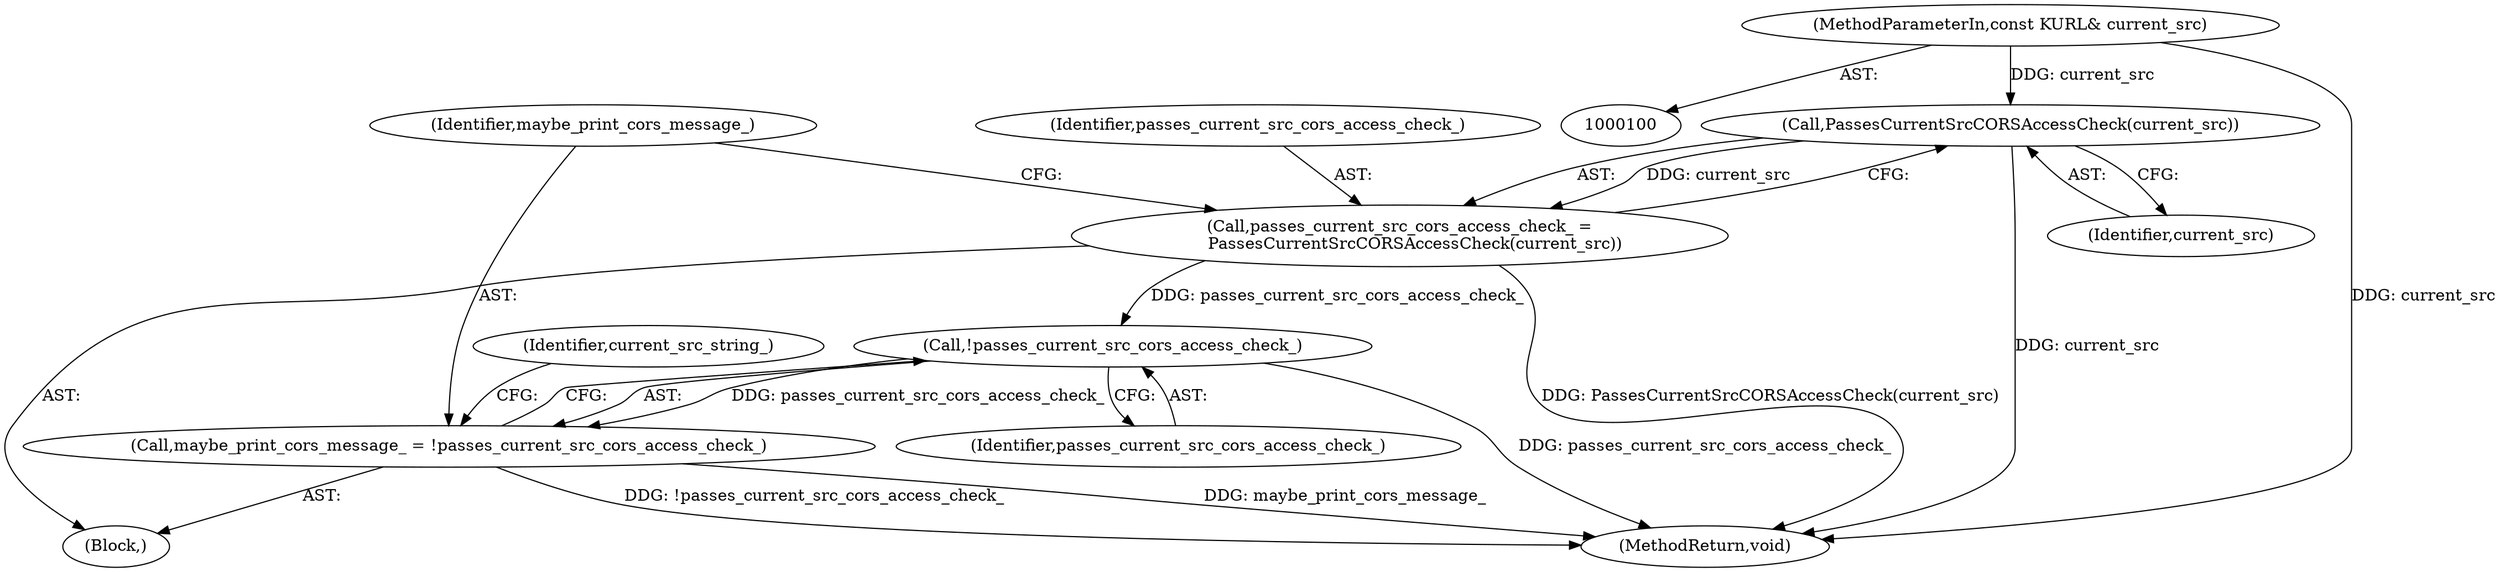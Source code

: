 digraph "1_Chrome_761c75d2d607638ff53c764b4925bcca9be601d8_0@del" {
"1000108" [label="(Call,PassesCurrentSrcCORSAccessCheck(current_src))"];
"1000101" [label="(MethodParameterIn,const KURL& current_src)"];
"1000106" [label="(Call,passes_current_src_cors_access_check_ =\n      PassesCurrentSrcCORSAccessCheck(current_src))"];
"1000112" [label="(Call,!passes_current_src_cors_access_check_)"];
"1000110" [label="(Call,maybe_print_cors_message_ = !passes_current_src_cors_access_check_)"];
"1000115" [label="(Identifier,current_src_string_)"];
"1000102" [label="(Block,)"];
"1000111" [label="(Identifier,maybe_print_cors_message_)"];
"1000117" [label="(MethodReturn,void)"];
"1000107" [label="(Identifier,passes_current_src_cors_access_check_)"];
"1000106" [label="(Call,passes_current_src_cors_access_check_ =\n      PassesCurrentSrcCORSAccessCheck(current_src))"];
"1000108" [label="(Call,PassesCurrentSrcCORSAccessCheck(current_src))"];
"1000113" [label="(Identifier,passes_current_src_cors_access_check_)"];
"1000109" [label="(Identifier,current_src)"];
"1000112" [label="(Call,!passes_current_src_cors_access_check_)"];
"1000110" [label="(Call,maybe_print_cors_message_ = !passes_current_src_cors_access_check_)"];
"1000101" [label="(MethodParameterIn,const KURL& current_src)"];
"1000108" -> "1000106"  [label="AST: "];
"1000108" -> "1000109"  [label="CFG: "];
"1000109" -> "1000108"  [label="AST: "];
"1000106" -> "1000108"  [label="CFG: "];
"1000108" -> "1000117"  [label="DDG: current_src"];
"1000108" -> "1000106"  [label="DDG: current_src"];
"1000101" -> "1000108"  [label="DDG: current_src"];
"1000101" -> "1000100"  [label="AST: "];
"1000101" -> "1000117"  [label="DDG: current_src"];
"1000106" -> "1000102"  [label="AST: "];
"1000107" -> "1000106"  [label="AST: "];
"1000111" -> "1000106"  [label="CFG: "];
"1000106" -> "1000117"  [label="DDG: PassesCurrentSrcCORSAccessCheck(current_src)"];
"1000106" -> "1000112"  [label="DDG: passes_current_src_cors_access_check_"];
"1000112" -> "1000110"  [label="AST: "];
"1000112" -> "1000113"  [label="CFG: "];
"1000113" -> "1000112"  [label="AST: "];
"1000110" -> "1000112"  [label="CFG: "];
"1000112" -> "1000117"  [label="DDG: passes_current_src_cors_access_check_"];
"1000112" -> "1000110"  [label="DDG: passes_current_src_cors_access_check_"];
"1000110" -> "1000102"  [label="AST: "];
"1000111" -> "1000110"  [label="AST: "];
"1000115" -> "1000110"  [label="CFG: "];
"1000110" -> "1000117"  [label="DDG: !passes_current_src_cors_access_check_"];
"1000110" -> "1000117"  [label="DDG: maybe_print_cors_message_"];
}
